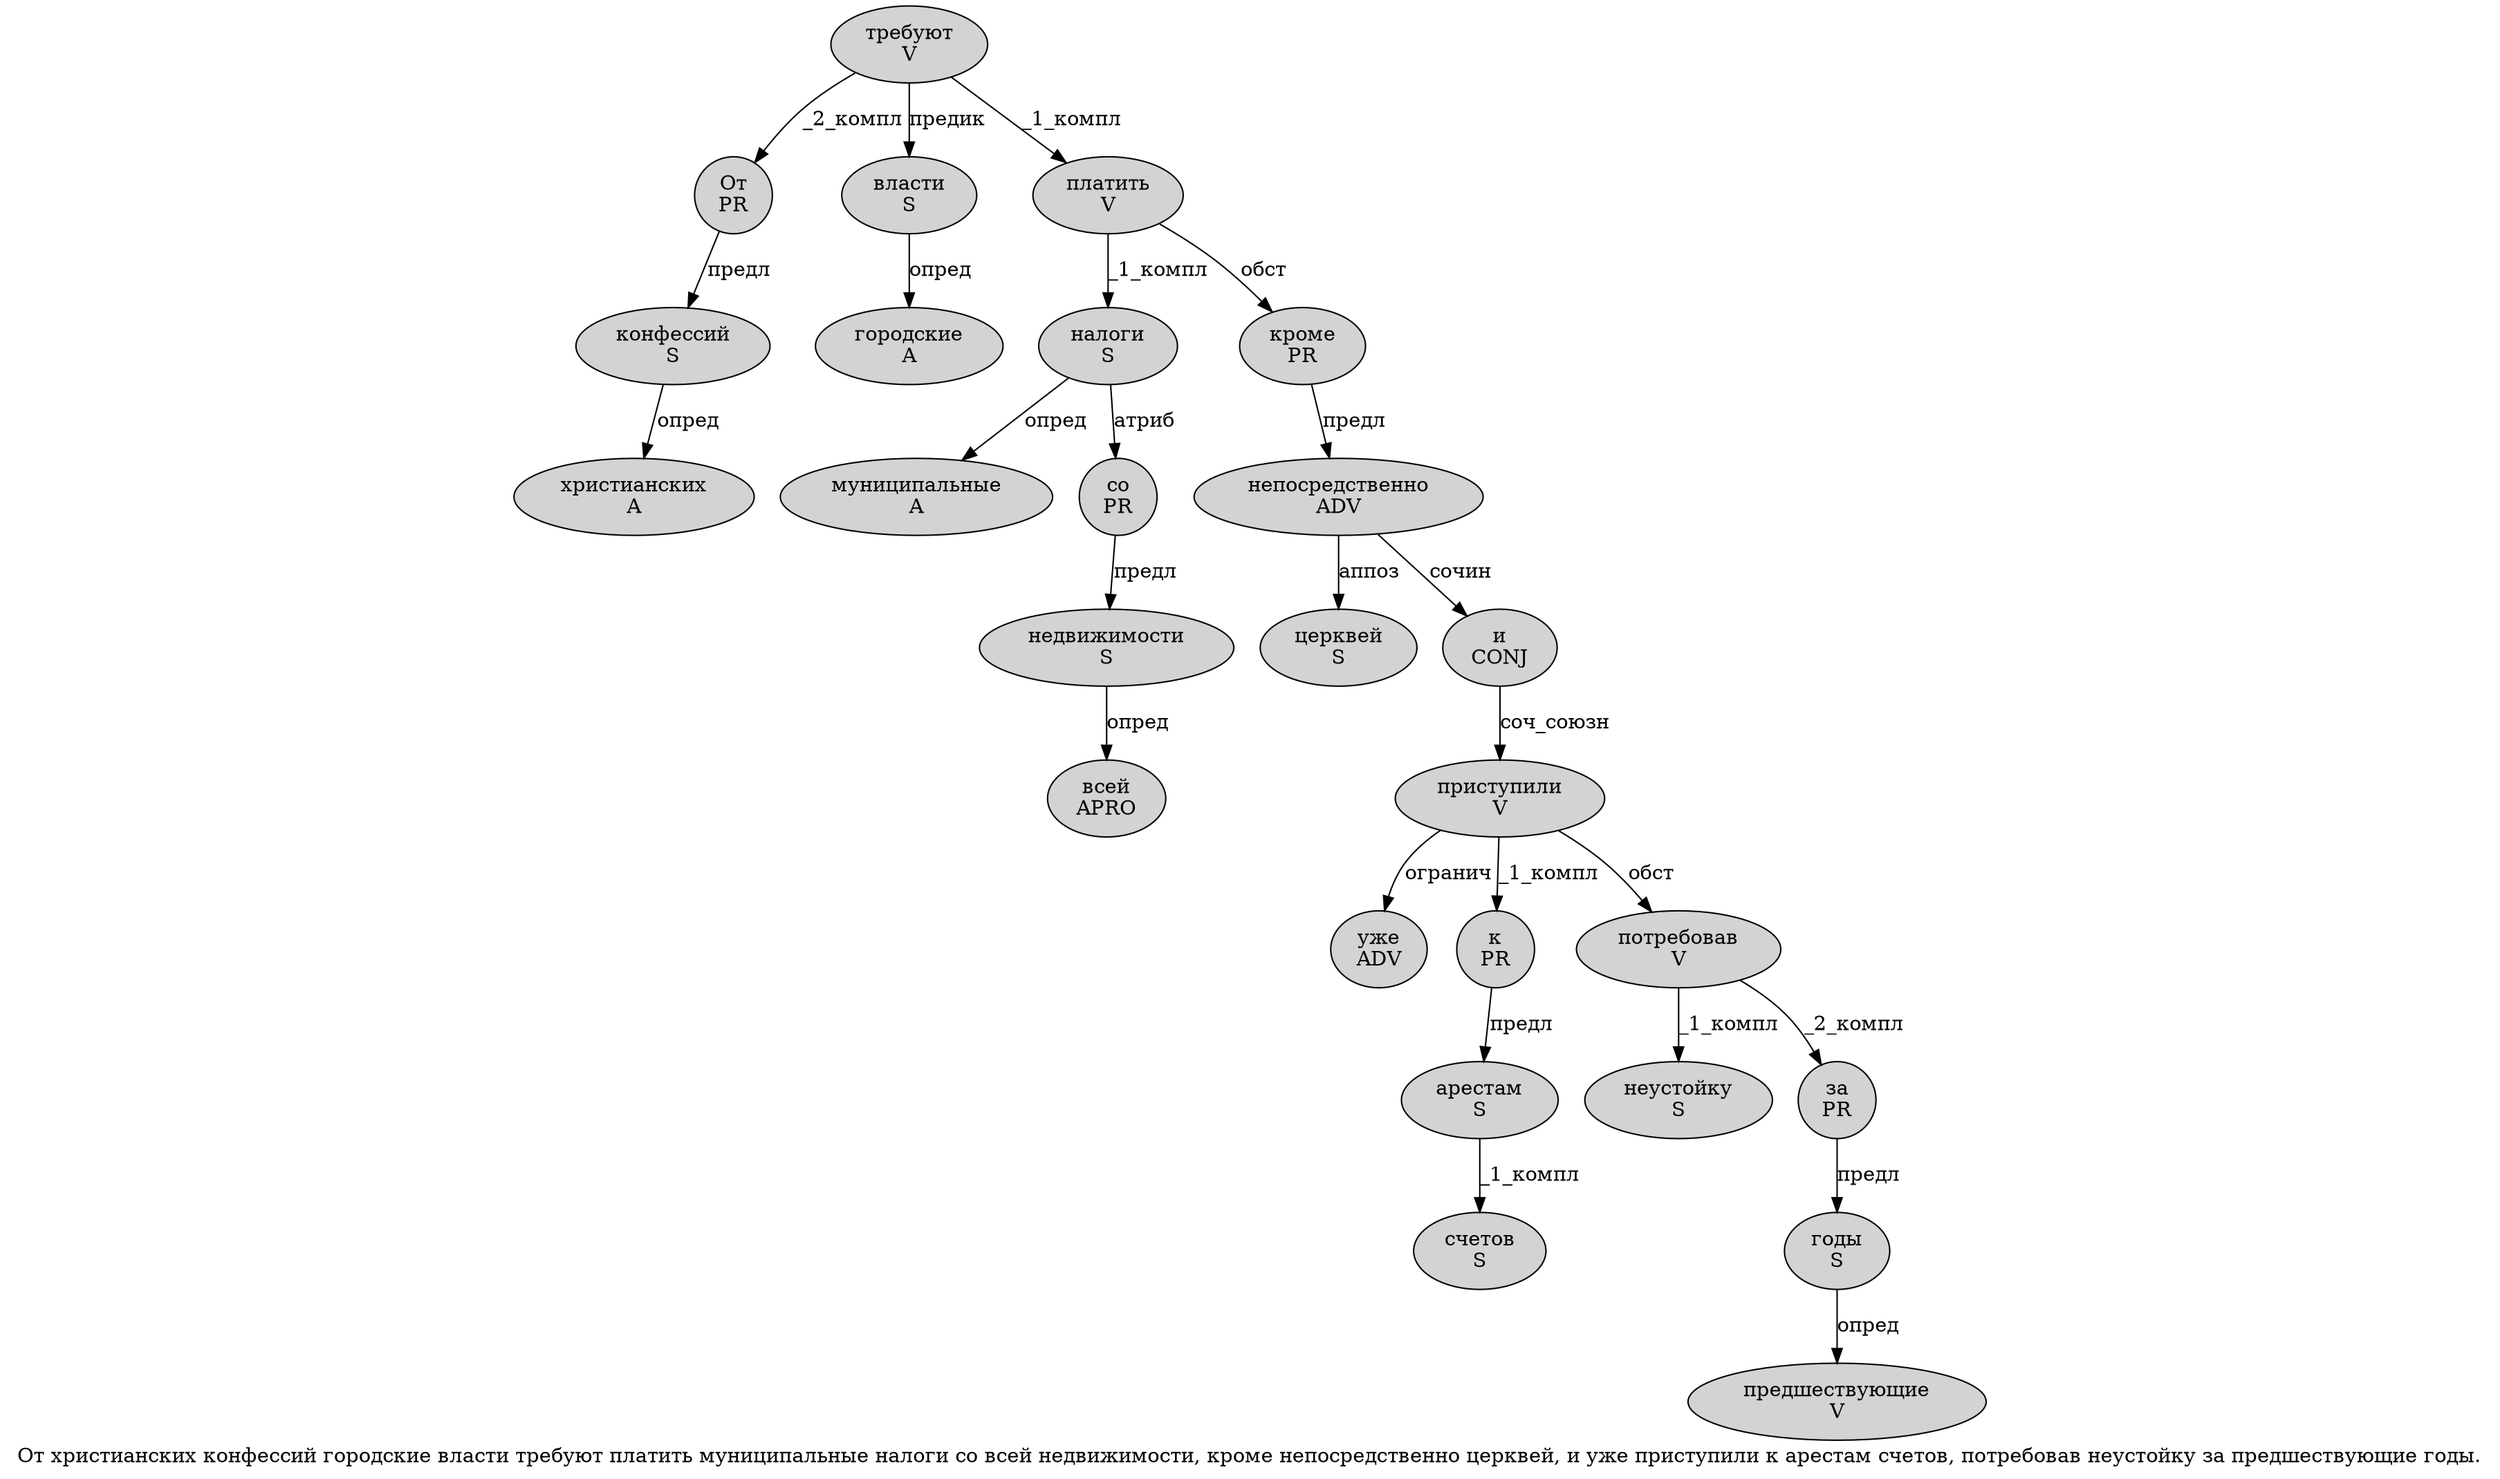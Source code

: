 digraph SENTENCE_1119 {
	graph [label="От христианских конфессий городские власти требуют платить муниципальные налоги со всей недвижимости, кроме непосредственно церквей, и уже приступили к арестам счетов, потребовав неустойку за предшествующие годы."]
	node [style=filled]
		0 [label="От
PR" color="" fillcolor=lightgray penwidth=1 shape=ellipse]
		1 [label="христианских
A" color="" fillcolor=lightgray penwidth=1 shape=ellipse]
		2 [label="конфессий
S" color="" fillcolor=lightgray penwidth=1 shape=ellipse]
		3 [label="городские
A" color="" fillcolor=lightgray penwidth=1 shape=ellipse]
		4 [label="власти
S" color="" fillcolor=lightgray penwidth=1 shape=ellipse]
		5 [label="требуют
V" color="" fillcolor=lightgray penwidth=1 shape=ellipse]
		6 [label="платить
V" color="" fillcolor=lightgray penwidth=1 shape=ellipse]
		7 [label="муниципальные
A" color="" fillcolor=lightgray penwidth=1 shape=ellipse]
		8 [label="налоги
S" color="" fillcolor=lightgray penwidth=1 shape=ellipse]
		9 [label="со
PR" color="" fillcolor=lightgray penwidth=1 shape=ellipse]
		10 [label="всей
APRO" color="" fillcolor=lightgray penwidth=1 shape=ellipse]
		11 [label="недвижимости
S" color="" fillcolor=lightgray penwidth=1 shape=ellipse]
		13 [label="кроме
PR" color="" fillcolor=lightgray penwidth=1 shape=ellipse]
		14 [label="непосредственно
ADV" color="" fillcolor=lightgray penwidth=1 shape=ellipse]
		15 [label="церквей
S" color="" fillcolor=lightgray penwidth=1 shape=ellipse]
		17 [label="и
CONJ" color="" fillcolor=lightgray penwidth=1 shape=ellipse]
		18 [label="уже
ADV" color="" fillcolor=lightgray penwidth=1 shape=ellipse]
		19 [label="приступили
V" color="" fillcolor=lightgray penwidth=1 shape=ellipse]
		20 [label="к
PR" color="" fillcolor=lightgray penwidth=1 shape=ellipse]
		21 [label="арестам
S" color="" fillcolor=lightgray penwidth=1 shape=ellipse]
		22 [label="счетов
S" color="" fillcolor=lightgray penwidth=1 shape=ellipse]
		24 [label="потребовав
V" color="" fillcolor=lightgray penwidth=1 shape=ellipse]
		25 [label="неустойку
S" color="" fillcolor=lightgray penwidth=1 shape=ellipse]
		26 [label="за
PR" color="" fillcolor=lightgray penwidth=1 shape=ellipse]
		27 [label="предшествующие
V" color="" fillcolor=lightgray penwidth=1 shape=ellipse]
		28 [label="годы
S" color="" fillcolor=lightgray penwidth=1 shape=ellipse]
			2 -> 1 [label="опред"]
			20 -> 21 [label="предл"]
			0 -> 2 [label="предл"]
			8 -> 7 [label="опред"]
			8 -> 9 [label="атриб"]
			19 -> 18 [label="огранич"]
			19 -> 20 [label="_1_компл"]
			19 -> 24 [label="обст"]
			9 -> 11 [label="предл"]
			14 -> 15 [label="аппоз"]
			14 -> 17 [label="сочин"]
			6 -> 8 [label="_1_компл"]
			6 -> 13 [label="обст"]
			17 -> 19 [label="соч_союзн"]
			24 -> 25 [label="_1_компл"]
			24 -> 26 [label="_2_компл"]
			13 -> 14 [label="предл"]
			11 -> 10 [label="опред"]
			21 -> 22 [label="_1_компл"]
			4 -> 3 [label="опред"]
			26 -> 28 [label="предл"]
			28 -> 27 [label="опред"]
			5 -> 0 [label="_2_компл"]
			5 -> 4 [label="предик"]
			5 -> 6 [label="_1_компл"]
}